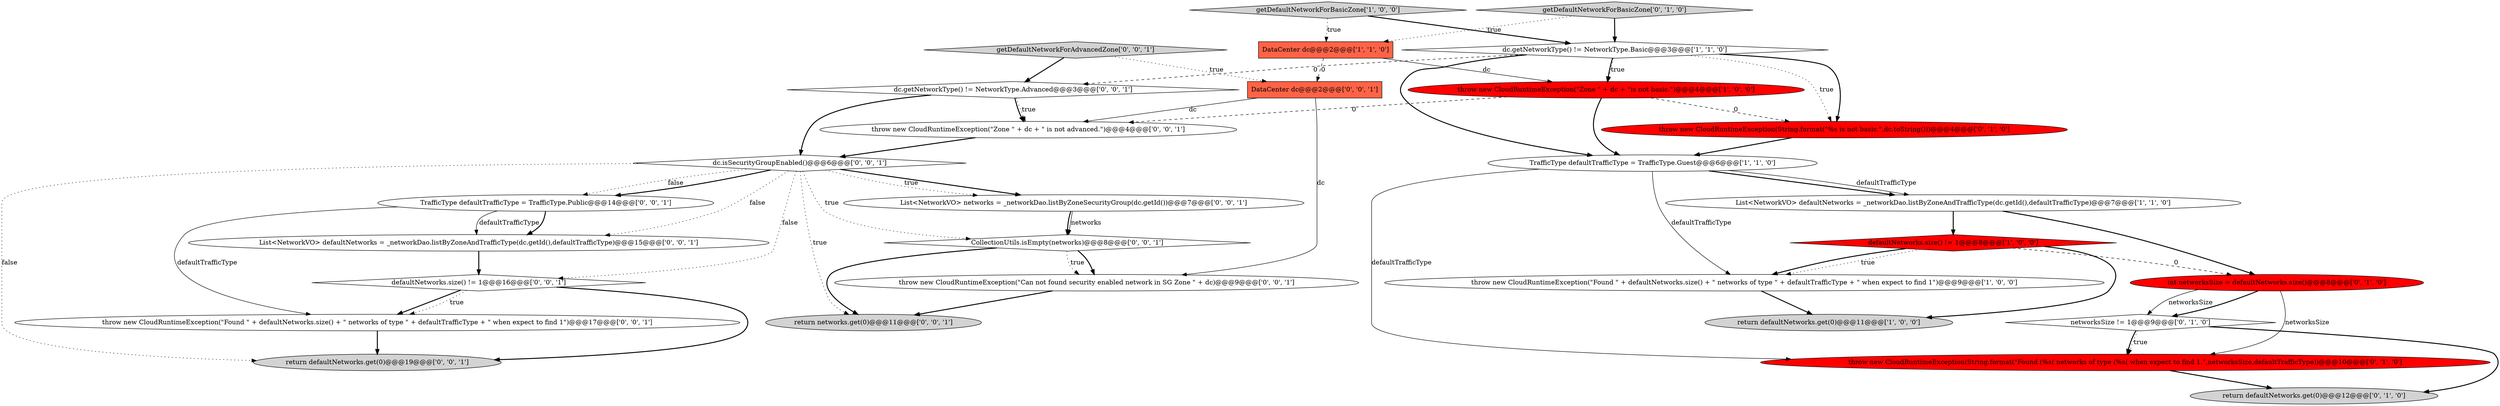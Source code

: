 digraph {
8 [style = filled, label = "DataCenter dc@@@2@@@['1', '1', '0']", fillcolor = tomato, shape = box image = "AAA0AAABBB1BBB"];
27 [style = filled, label = "dc.getNetworkType() != NetworkType.Advanced@@@3@@@['0', '0', '1']", fillcolor = white, shape = diamond image = "AAA0AAABBB3BBB"];
6 [style = filled, label = "TrafficType defaultTrafficType = TrafficType.Guest@@@6@@@['1', '1', '0']", fillcolor = white, shape = ellipse image = "AAA0AAABBB1BBB"];
16 [style = filled, label = "dc.isSecurityGroupEnabled()@@@6@@@['0', '0', '1']", fillcolor = white, shape = diamond image = "AAA0AAABBB3BBB"];
22 [style = filled, label = "return defaultNetworks.get(0)@@@19@@@['0', '0', '1']", fillcolor = lightgray, shape = ellipse image = "AAA0AAABBB3BBB"];
28 [style = filled, label = "throw new CloudRuntimeException(\"Found \" + defaultNetworks.size() + \" networks of type \" + defaultTrafficType + \" when expect to find 1\")@@@17@@@['0', '0', '1']", fillcolor = white, shape = ellipse image = "AAA0AAABBB3BBB"];
26 [style = filled, label = "List<NetworkVO> networks = _networkDao.listByZoneSecurityGroup(dc.getId())@@@7@@@['0', '0', '1']", fillcolor = white, shape = ellipse image = "AAA0AAABBB3BBB"];
2 [style = filled, label = "return defaultNetworks.get(0)@@@11@@@['1', '0', '0']", fillcolor = lightgray, shape = ellipse image = "AAA0AAABBB1BBB"];
1 [style = filled, label = "getDefaultNetworkForBasicZone['1', '0', '0']", fillcolor = lightgray, shape = diamond image = "AAA0AAABBB1BBB"];
25 [style = filled, label = "defaultNetworks.size() != 1@@@16@@@['0', '0', '1']", fillcolor = white, shape = diamond image = "AAA0AAABBB3BBB"];
14 [style = filled, label = "return defaultNetworks.get(0)@@@12@@@['0', '1', '0']", fillcolor = lightgray, shape = ellipse image = "AAA0AAABBB2BBB"];
3 [style = filled, label = "throw new CloudRuntimeException(\"Found \" + defaultNetworks.size() + \" networks of type \" + defaultTrafficType + \" when expect to find 1\")@@@9@@@['1', '0', '0']", fillcolor = white, shape = ellipse image = "AAA0AAABBB1BBB"];
9 [style = filled, label = "throw new CloudRuntimeException(String.format(\"%s is not basic.\",dc.toString()))@@@4@@@['0', '1', '0']", fillcolor = red, shape = ellipse image = "AAA1AAABBB2BBB"];
0 [style = filled, label = "List<NetworkVO> defaultNetworks = _networkDao.listByZoneAndTrafficType(dc.getId(),defaultTrafficType)@@@7@@@['1', '1', '0']", fillcolor = white, shape = ellipse image = "AAA0AAABBB1BBB"];
5 [style = filled, label = "throw new CloudRuntimeException(\"Zone \" + dc + \"is not basic.\")@@@4@@@['1', '0', '0']", fillcolor = red, shape = ellipse image = "AAA1AAABBB1BBB"];
17 [style = filled, label = "throw new CloudRuntimeException(\"Can not found security enabled network in SG Zone \" + dc)@@@9@@@['0', '0', '1']", fillcolor = white, shape = ellipse image = "AAA0AAABBB3BBB"];
10 [style = filled, label = "networksSize != 1@@@9@@@['0', '1', '0']", fillcolor = white, shape = diamond image = "AAA0AAABBB2BBB"];
20 [style = filled, label = "CollectionUtils.isEmpty(networks)@@@8@@@['0', '0', '1']", fillcolor = white, shape = diamond image = "AAA0AAABBB3BBB"];
24 [style = filled, label = "getDefaultNetworkForAdvancedZone['0', '0', '1']", fillcolor = lightgray, shape = diamond image = "AAA0AAABBB3BBB"];
15 [style = filled, label = "throw new CloudRuntimeException(\"Zone \" + dc + \" is not advanced.\")@@@4@@@['0', '0', '1']", fillcolor = white, shape = ellipse image = "AAA0AAABBB3BBB"];
12 [style = filled, label = "throw new CloudRuntimeException(String.format(\"Found (%s( networks of type (%s( when expect to find 1.\",networksSize,defaultTrafficType))@@@10@@@['0', '1', '0']", fillcolor = red, shape = ellipse image = "AAA1AAABBB2BBB"];
18 [style = filled, label = "DataCenter dc@@@2@@@['0', '0', '1']", fillcolor = tomato, shape = box image = "AAA0AAABBB3BBB"];
19 [style = filled, label = "TrafficType defaultTrafficType = TrafficType.Public@@@14@@@['0', '0', '1']", fillcolor = white, shape = ellipse image = "AAA0AAABBB3BBB"];
11 [style = filled, label = "getDefaultNetworkForBasicZone['0', '1', '0']", fillcolor = lightgray, shape = diamond image = "AAA0AAABBB2BBB"];
4 [style = filled, label = "dc.getNetworkType() != NetworkType.Basic@@@3@@@['1', '1', '0']", fillcolor = white, shape = diamond image = "AAA0AAABBB1BBB"];
23 [style = filled, label = "List<NetworkVO> defaultNetworks = _networkDao.listByZoneAndTrafficType(dc.getId(),defaultTrafficType)@@@15@@@['0', '0', '1']", fillcolor = white, shape = ellipse image = "AAA0AAABBB3BBB"];
7 [style = filled, label = "defaultNetworks.size() != 1@@@8@@@['1', '0', '0']", fillcolor = red, shape = diamond image = "AAA1AAABBB1BBB"];
13 [style = filled, label = "int networksSize = defaultNetworks.size()@@@8@@@['0', '1', '0']", fillcolor = red, shape = ellipse image = "AAA1AAABBB2BBB"];
21 [style = filled, label = "return networks.get(0)@@@11@@@['0', '0', '1']", fillcolor = lightgray, shape = ellipse image = "AAA0AAABBB3BBB"];
19->23 [style = solid, label="defaultTrafficType"];
4->9 [style = bold, label=""];
4->5 [style = dotted, label="true"];
13->10 [style = bold, label=""];
18->17 [style = solid, label="dc"];
1->4 [style = bold, label=""];
23->25 [style = bold, label=""];
10->12 [style = dotted, label="true"];
20->17 [style = bold, label=""];
25->28 [style = bold, label=""];
13->10 [style = solid, label="networksSize"];
16->19 [style = dotted, label="false"];
0->13 [style = bold, label=""];
25->22 [style = bold, label=""];
6->3 [style = solid, label="defaultTrafficType"];
10->14 [style = bold, label=""];
4->6 [style = bold, label=""];
20->17 [style = dotted, label="true"];
26->20 [style = solid, label="networks"];
11->4 [style = bold, label=""];
16->26 [style = bold, label=""];
16->25 [style = dotted, label="false"];
4->27 [style = dashed, label="0"];
16->20 [style = dotted, label="true"];
26->20 [style = bold, label=""];
5->9 [style = dashed, label="0"];
25->28 [style = dotted, label="true"];
6->0 [style = bold, label=""];
27->15 [style = dotted, label="true"];
16->23 [style = dotted, label="false"];
27->16 [style = bold, label=""];
15->16 [style = bold, label=""];
6->0 [style = solid, label="defaultTrafficType"];
16->19 [style = bold, label=""];
27->15 [style = bold, label=""];
7->3 [style = bold, label=""];
13->12 [style = solid, label="networksSize"];
9->6 [style = bold, label=""];
16->26 [style = dotted, label="true"];
0->7 [style = bold, label=""];
20->21 [style = bold, label=""];
5->6 [style = bold, label=""];
3->2 [style = bold, label=""];
8->5 [style = solid, label="dc"];
7->3 [style = dotted, label="true"];
16->22 [style = dotted, label="false"];
7->2 [style = bold, label=""];
10->12 [style = bold, label=""];
19->23 [style = bold, label=""];
12->14 [style = bold, label=""];
1->8 [style = dotted, label="true"];
7->13 [style = dashed, label="0"];
18->15 [style = solid, label="dc"];
16->21 [style = dotted, label="true"];
8->18 [style = dashed, label="0"];
11->8 [style = dotted, label="true"];
4->9 [style = dotted, label="true"];
5->15 [style = dashed, label="0"];
4->5 [style = bold, label=""];
17->21 [style = bold, label=""];
24->27 [style = bold, label=""];
28->22 [style = bold, label=""];
24->18 [style = dotted, label="true"];
19->28 [style = solid, label="defaultTrafficType"];
6->12 [style = solid, label="defaultTrafficType"];
}
